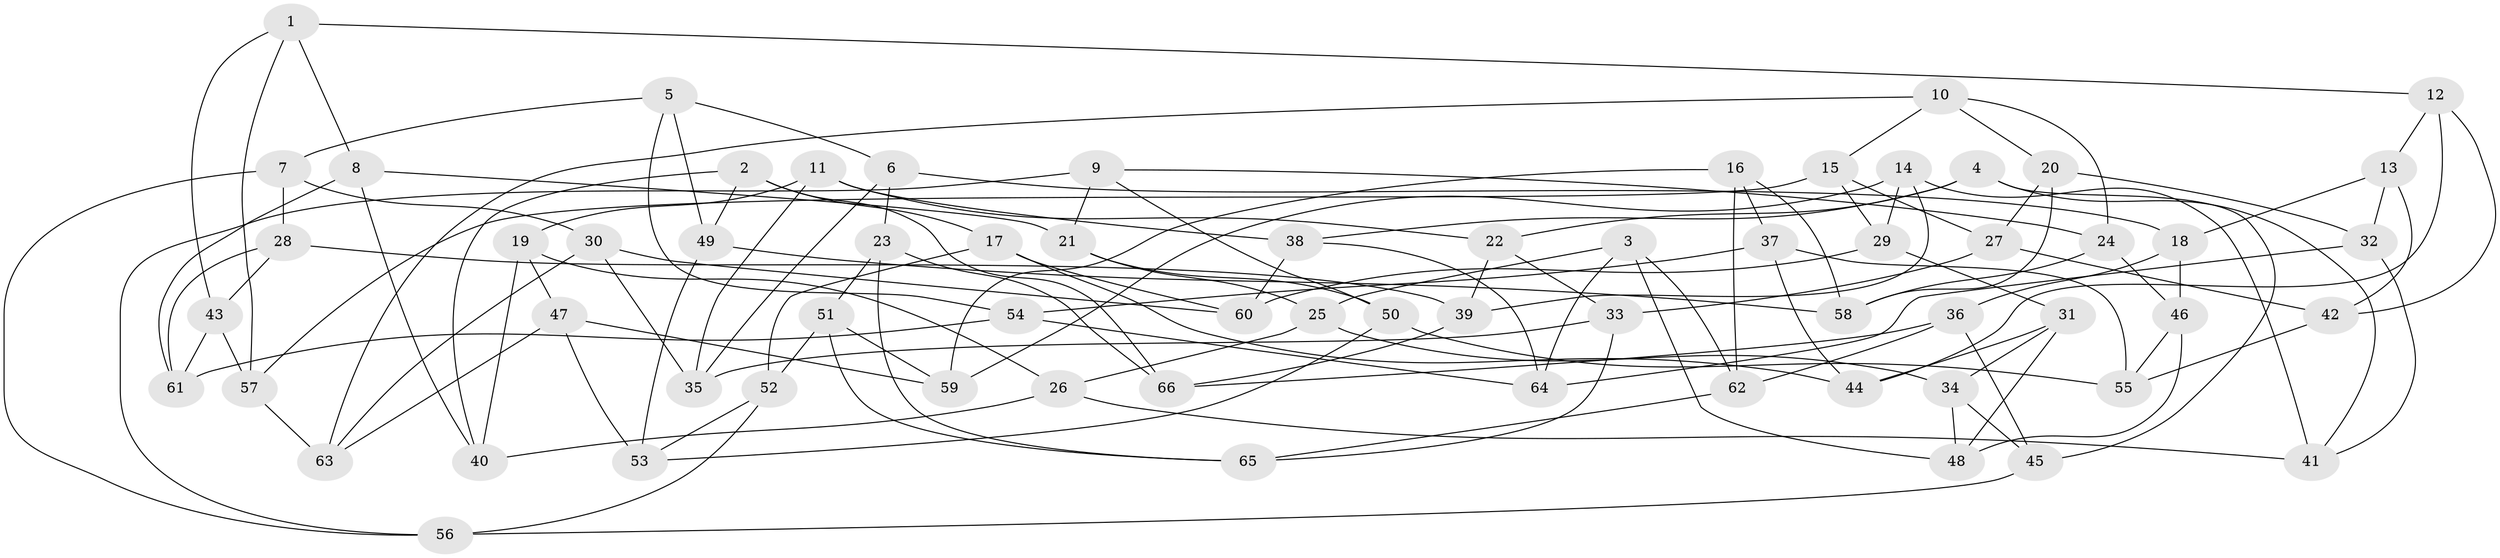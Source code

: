 // Generated by graph-tools (version 1.1) at 2025/57/03/09/25 04:57:03]
// undirected, 66 vertices, 132 edges
graph export_dot {
graph [start="1"]
  node [color=gray90,style=filled];
  1;
  2;
  3;
  4;
  5;
  6;
  7;
  8;
  9;
  10;
  11;
  12;
  13;
  14;
  15;
  16;
  17;
  18;
  19;
  20;
  21;
  22;
  23;
  24;
  25;
  26;
  27;
  28;
  29;
  30;
  31;
  32;
  33;
  34;
  35;
  36;
  37;
  38;
  39;
  40;
  41;
  42;
  43;
  44;
  45;
  46;
  47;
  48;
  49;
  50;
  51;
  52;
  53;
  54;
  55;
  56;
  57;
  58;
  59;
  60;
  61;
  62;
  63;
  64;
  65;
  66;
  1 -- 57;
  1 -- 43;
  1 -- 12;
  1 -- 8;
  2 -- 66;
  2 -- 40;
  2 -- 49;
  2 -- 17;
  3 -- 25;
  3 -- 48;
  3 -- 64;
  3 -- 62;
  4 -- 45;
  4 -- 22;
  4 -- 41;
  4 -- 38;
  5 -- 7;
  5 -- 6;
  5 -- 49;
  5 -- 54;
  6 -- 18;
  6 -- 23;
  6 -- 35;
  7 -- 30;
  7 -- 28;
  7 -- 56;
  8 -- 61;
  8 -- 21;
  8 -- 40;
  9 -- 50;
  9 -- 21;
  9 -- 56;
  9 -- 24;
  10 -- 20;
  10 -- 24;
  10 -- 15;
  10 -- 63;
  11 -- 35;
  11 -- 22;
  11 -- 38;
  11 -- 19;
  12 -- 13;
  12 -- 42;
  12 -- 44;
  13 -- 18;
  13 -- 32;
  13 -- 42;
  14 -- 41;
  14 -- 29;
  14 -- 59;
  14 -- 39;
  15 -- 29;
  15 -- 27;
  15 -- 57;
  16 -- 37;
  16 -- 59;
  16 -- 58;
  16 -- 62;
  17 -- 60;
  17 -- 44;
  17 -- 52;
  18 -- 36;
  18 -- 46;
  19 -- 40;
  19 -- 26;
  19 -- 47;
  20 -- 27;
  20 -- 32;
  20 -- 58;
  21 -- 25;
  21 -- 50;
  22 -- 39;
  22 -- 33;
  23 -- 65;
  23 -- 51;
  23 -- 66;
  24 -- 46;
  24 -- 58;
  25 -- 26;
  25 -- 34;
  26 -- 41;
  26 -- 40;
  27 -- 42;
  27 -- 33;
  28 -- 43;
  28 -- 39;
  28 -- 61;
  29 -- 60;
  29 -- 31;
  30 -- 60;
  30 -- 35;
  30 -- 63;
  31 -- 48;
  31 -- 34;
  31 -- 44;
  32 -- 41;
  32 -- 64;
  33 -- 65;
  33 -- 35;
  34 -- 45;
  34 -- 48;
  36 -- 62;
  36 -- 45;
  36 -- 66;
  37 -- 54;
  37 -- 55;
  37 -- 44;
  38 -- 64;
  38 -- 60;
  39 -- 66;
  42 -- 55;
  43 -- 57;
  43 -- 61;
  45 -- 56;
  46 -- 55;
  46 -- 48;
  47 -- 59;
  47 -- 53;
  47 -- 63;
  49 -- 58;
  49 -- 53;
  50 -- 53;
  50 -- 55;
  51 -- 59;
  51 -- 65;
  51 -- 52;
  52 -- 56;
  52 -- 53;
  54 -- 61;
  54 -- 64;
  57 -- 63;
  62 -- 65;
}

